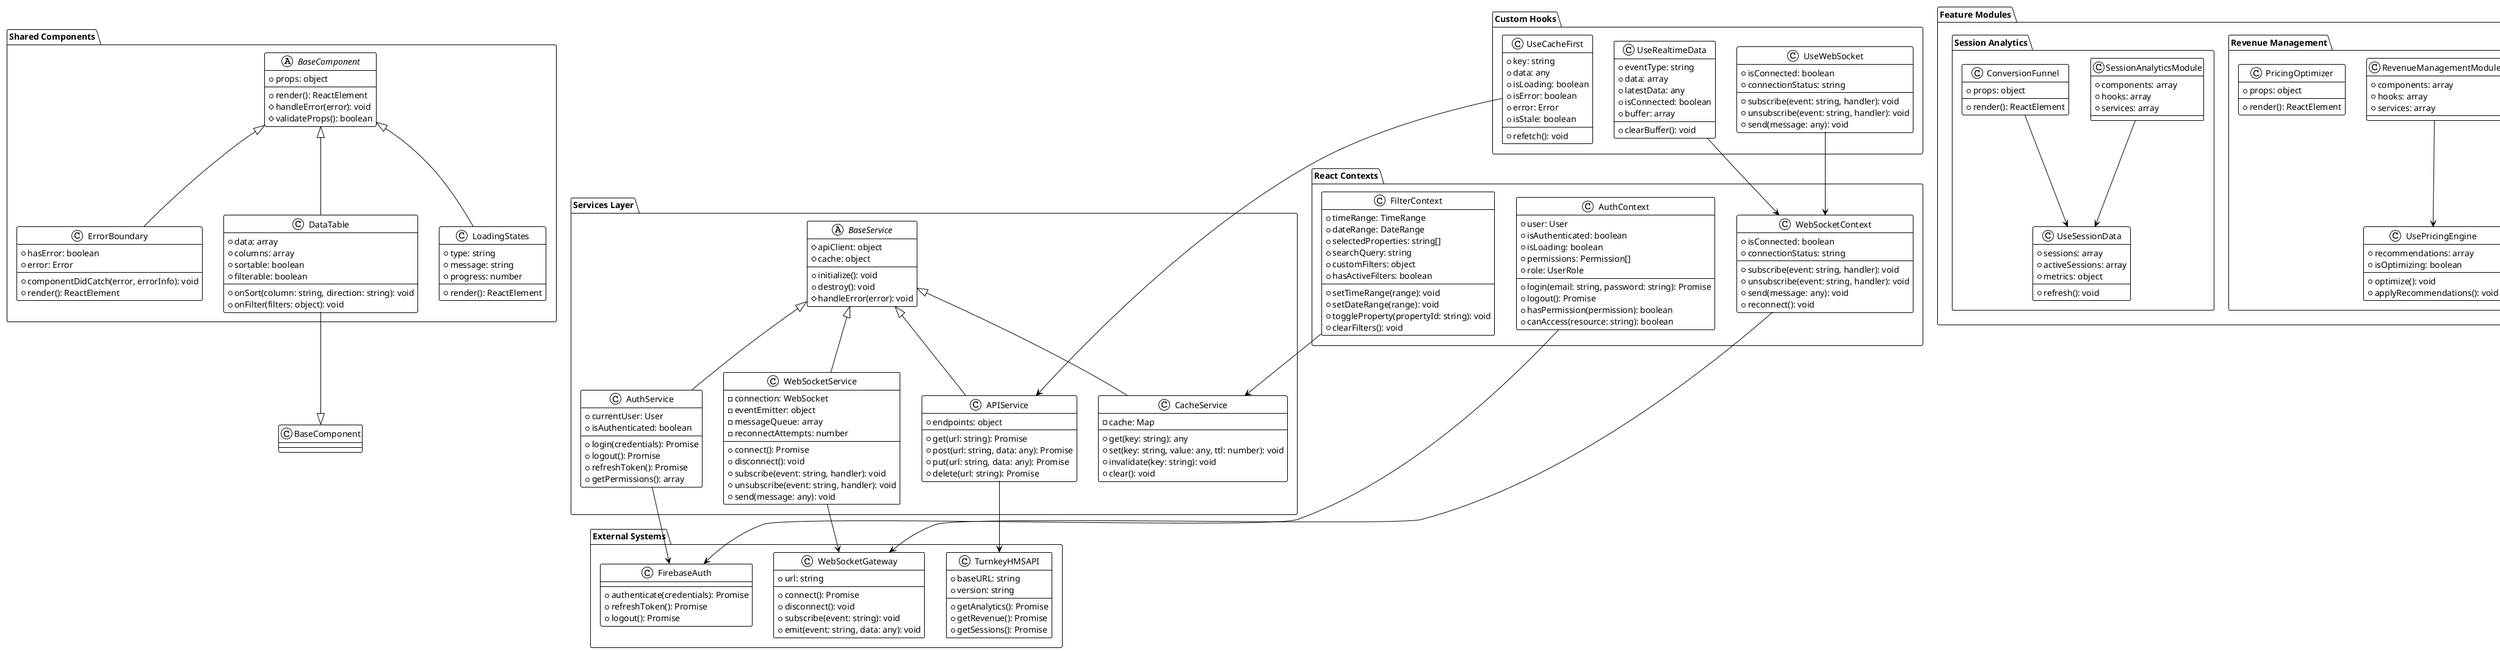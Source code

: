 /' 
TurnkeyHMS Admin Dashboard - Complete UML Documentation
This file contains all UML diagrams for the system architecture
'/

'====================================================================
' 1. CLASS DIAGRAM - Core Architecture
'====================================================================

@startuml TurnkeyHMS_Class_Diagram

!theme plain

package "External Systems" {
    class TurnkeyHMSAPI {
        +baseURL: string
        +version: string
        +getAnalytics(): Promise
        +getRevenue(): Promise
        +getSessions(): Promise
    }
    
    class WebSocketGateway {
        +url: string
        +connect(): Promise
        +disconnect(): void
        +subscribe(event: string): void
        +emit(event: string, data: any): void
    }
    
    class FirebaseAuth {
        +authenticate(credentials): Promise
        +refreshToken(): Promise
        +logout(): Promise
    }
}

package "React Contexts" {
    class AuthContext {
        +user: User
        +isAuthenticated: boolean
        +isLoading: boolean
        +permissions: Permission[]
        +role: UserRole
        +login(email: string, password: string): Promise
        +logout(): Promise
        +hasPermission(permission): boolean
        +canAccess(resource: string): boolean
    }
    
    class WebSocketContext {
        +isConnected: boolean
        +connectionStatus: string
        +subscribe(event: string, handler): void
        +unsubscribe(event: string, handler): void
        +send(message: any): void
        +reconnect(): void
    }
    
    class FilterContext {
        +timeRange: TimeRange
        +dateRange: DateRange
        +selectedProperties: string[]
        +searchQuery: string
        +customFilters: object
        +setTimeRange(range): void
        +setDateRange(range): void
        +toggleProperty(propertyId: string): void
        +clearFilters(): void
        +hasActiveFilters: boolean
    }
}

package "Services Layer" {
    abstract class BaseService {
        #apiClient: object
        #cache: object
        +initialize(): void
        +destroy(): void
        #handleError(error): void
    }
    
    class APIService extends BaseService {
        +endpoints: object
        +get(url: string): Promise
        +post(url: string, data: any): Promise
        +put(url: string, data: any): Promise
        +delete(url: string): Promise
    }
    
    class WebSocketService extends BaseService {
        -connection: WebSocket
        -eventEmitter: object
        -messageQueue: array
        -reconnectAttempts: number
        +connect(): Promise
        +disconnect(): void
        +subscribe(event: string, handler): void
        +unsubscribe(event: string, handler): void
        +send(message: any): void
    }
    
    class CacheService extends BaseService {
        -cache: Map
        +get(key: string): any
        +set(key: string, value: any, ttl: number): void
        +invalidate(key: string): void
        +clear(): void
    }
    
    class AuthService extends BaseService {
        +currentUser: User
        +isAuthenticated: boolean
        +login(credentials): Promise
        +logout(): Promise
        +refreshToken(): Promise
        +getPermissions(): array
    }
}

package "Custom Hooks" {
    class UseRealtimeData {
        +eventType: string
        +data: array
        +latestData: any
        +isConnected: boolean
        +buffer: array
        +clearBuffer(): void
    }
    
    class UseCacheFirst {
        +key: string
        +data: any
        +isLoading: boolean
        +isError: boolean
        +error: Error
        +isStale: boolean
        +refetch(): void
    }
    
    class UseWebSocket {
        +isConnected: boolean
        +connectionStatus: string
        +subscribe(event: string, handler): void
        +unsubscribe(event: string, handler): void
        +send(message: any): void
    }
}

package "Feature Modules" {
    package "AI Insights" {
        class AIInsightsModule {
            +components: array
            +hooks: array
            +services: array
        }
        
        class PredictiveModels {
            +props: object
            +render(): ReactElement
        }
        
        class UseMLPredictions {
            +predictions: array
            +isLoading: boolean
            +confidence: number
            +refresh(): void
        }
    }
    
    package "Revenue Management" {
        class RevenueManagementModule {
            +components: array
            +hooks: array
            +services: array
        }
        
        class PricingOptimizer {
            +props: object
            +render(): ReactElement
        }
        
        class UsePricingEngine {
            +recommendations: array
            +isOptimizing: boolean
            +optimize(): void
            +applyRecommendations(): void
        }
    }
    
    package "Session Analytics" {
        class SessionAnalyticsModule {
            +components: array
            +hooks: array
            +services: array
        }
        
        class ConversionFunnel {
            +props: object
            +render(): ReactElement
        }
        
        class UseSessionData {
            +sessions: array
            +activeSessions: array
            +metrics: object
            +refresh(): void
        }
    }
}

package "Shared Components" {
    abstract class BaseComponent {
        +props: object
        +render(): ReactElement
        #handleError(error): void
        #validateProps(): boolean
    }
    
    class DataTable extends BaseComponent {
        +data: array
        +columns: array
        +sortable: boolean
        +filterable: boolean
        +onSort(column: string, direction: string): void
        +onFilter(filters: object): void
    }
    
    class LoadingStates extends BaseComponent {
        +type: string
        +message: string
        +progress: number
        +render(): ReactElement
    }
    
    class ErrorBoundary extends BaseComponent {
        +hasError: boolean
        +error: Error
        +componentDidCatch(error, errorInfo): void
        +render(): ReactElement
    }
}

package "Layout Components" {
    class DashboardShell extends BaseComponent {
        +children: ReactNode
        +sidebar: boolean
        +navigation: object
        +render(): ReactElement
    }
    
    class NavigationBar extends BaseComponent {
        +user: User
        +notifications: array
        +onLogout(): void
        +render(): ReactElement
    }
    
    class TimeFilterControls extends BaseComponent {
        +timeRange: object
        +presets: array
        +onChange(range): void
        +render(): ReactElement
    }
}

package "Types" {
    class User {
        +id: string
        +email: string
        +name: string
        +role: UserRole
        +permissions: array
        +lastLogin: Date
    }
    
    class UserSession {
        +id: string
        +userId: string
        +startTime: Date
        +endTime: Date
        +events: array
        +deviceInfo: object
        +location: object
    }
    
    class SessionEvent {
        +id: string
        +type: EventType
        +timestamp: Date
        +data: any
        +sessionId: string
    }
    
    enum UserRole {
        ADMIN
        MANAGER
        ANALYST
        VIEWER
    }
    
    enum EventType {
        PAGE_VIEW
        BOOKING_ATTEMPT
        BOOKING_COMPLETE
        SESSION_START
        SESSION_END
    }
}

AuthContext --> FirebaseAuth
WebSocketContext --> WebSocketGateway
FilterContext --> CacheService

APIService --> TurnkeyHMSAPI
WebSocketService --> WebSocketGateway
AuthService --> FirebaseAuth

UseRealtimeData --> WebSocketContext
UseCacheFirst --> APIService
UseWebSocket --> WebSocketContext

AIInsightsModule --> UseMLPredictions
RevenueManagementModule --> UsePricingEngine
SessionAnalyticsModule --> UseSessionData

PredictiveModels --> UseMLPredictions
ConversionFunnel --> UseSessionData
DataTable --|> BaseComponent

DashboardShell *-- NavigationBar
DashboardShell *-- TimeFilterControls

User --> UserRole
UserSession *-- SessionEvent
SessionEvent --> EventType

@enduml

'====================================================================
' 2. COMPONENT DIAGRAM - Module Architecture
'====================================================================

@startuml TurnkeyHMS_Component_Diagram

!theme plain

package "TurnkeyHMS Admin Dashboard" {
    
    package "External Systems" {
        component [TurnkeyHMS API] as API
        component [WebSocket Gateway] as WSGateway
        component [Firebase Auth] as FirebaseAuth
        component [Event Stream] as EventStream
    }
    
    package "Application Core" {
        component [React App Shell] as AppShell
        component [Vite Build System] as Vite
        component [TypeScript Compiler] as TSC
        
        interface "Component Interface" as IComponent
        interface "Service Interface" as IService
        interface "Hook Interface" as IHook
    }
    
    package "Context Providers" {
        component [Auth Context] as AuthCtx
        component [WebSocket Context] as WSCtx
        component [Filter Context] as FilterCtx
        
        AuthCtx ..> IService
        WSCtx ..> IService
        FilterCtx ..> IService
    }
    
    package "Service Layer" {
        component [API Service] as APIService
        component [WebSocket Service] as WSService
        component [Cache Service] as CacheService
        component [Auth Service] as AuthService
        
        APIService ..> IService
        WSService ..> IService
        CacheService ..> IService
        AuthService ..> IService
    }
    
    package "Custom Hooks" {
        component [useRealtimeData] as useRealtime
        component [useCacheFirst] as useCacheFirst
        component [useWebSocket] as useWS
        component [useSessionAnalytics] as useSession
        component [useRevenueMetrics] as useRevenue
        component [useMLPredictions] as useML
        
        useRealtime ..> IHook
        useCacheFirst ..> IHook
        useWS ..> IHook
        useSession ..> IHook
        useRevenue ..> IHook
        useML ..> IHook
    }
    
    package "Feature Modules" {
        
        package "AI Insights Module" {
            component [Predictive Models] as PredictiveComp
            component [Anomaly Detection] as AnomalyComp
            component [Recommendation Engine] as RecommendationComp
            component [Insights Dashboard] as InsightsDash
            
            PredictiveComp ..> IComponent
            AnomalyComp ..> IComponent
            RecommendationComp ..> IComponent
            InsightsDash ..> IComponent
        }
        
        package "Revenue Management Module" {
            component [Pricing Optimizer] as PricingComp
            component [Demand Forecast] as DemandComp
            component [Competitor Analysis] as CompetitorComp
            component [Revenue Performance] as RevenueComp
            
            PricingComp ..> IComponent
            DemandComp ..> IComponent
            CompetitorComp ..> IComponent
            RevenueComp ..> IComponent
        }
        
        package "Session Analytics Module" {
            component [Session Overview] as SessionOverview
            component [Journey Map] as JourneyMap
            component [Conversion Funnel] as ConversionFunnel
            component [Abandonment Analysis] as AbandonmentAnalysis
            
            SessionOverview ..> IComponent
            JourneyMap ..> IComponent
            ConversionFunnel ..> IComponent
            AbandonmentAnalysis ..> IComponent
        }
    }
    
    package "Shared Components" {
        component [Data Table] as DataTable
        component [Loading States] as LoadingStates
        component [Error Boundary] as ErrorBoundary
        component [Chart Components] as ChartComponents
        
        DataTable ..> IComponent
        LoadingStates ..> IComponent
        ErrorBoundary ..> IComponent
        ChartComponents ..> IComponent
    }
    
    package "Layout Components" {
        component [Dashboard Shell] as DashboardShell
        component [Navigation Bar] as NavBar
        component [Time Filter Controls] as TimeFilters
        component [Sidebar] as Sidebar
        
        DashboardShell ..> IComponent
        NavBar ..> IComponent
        TimeFilters ..> IComponent
        Sidebar ..> IComponent
    }
    
    package "Real-time Components" {
        component [Activity Feed] as ActivityFeed
        component [Live Session Monitor] as LiveMonitor
        component [Active Users Tracker] as ActiveUsers
        
        ActivityFeed ..> IComponent
        LiveMonitor ..> IComponent
        ActiveUsers ..> IComponent
    }
}

API --> APIService
WSGateway --> WSService
FirebaseAuth --> AuthService
EventStream --> WSService

APIService --> CacheService
WSService --> WSCtx
AuthService --> AuthCtx
CacheService --> useCacheFirst

useRealtime --> WSCtx
useCacheFirst --> APIService
useWS --> WSCtx
useSession --> APIService
useRevenue --> APIService
useML --> APIService

PredictiveComp --> useML
AnomalyComp --> useML
RecommendationComp --> useML
InsightsDash --> useML

PricingComp --> useRevenue
DemandComp --> useRevenue
CompetitorComp --> APIService
RevenueComp --> useRevenue

SessionOverview --> useSession
JourneyMap --> useSession
ConversionFunnel --> useSession
AbandonmentAnalysis --> useSession

ActivityFeed --> useRealtime
LiveMonitor --> useRealtime
ActiveUsers --> useRealtime

DashboardShell --> NavBar
DashboardShell --> TimeFilters
DashboardShell --> Sidebar
NavBar --> AuthCtx
TimeFilters --> FilterCtx

ConversionFunnel --> DataTable
SessionOverview --> ChartComponents
ErrorBoundary --> LoadingStates

@enduml

'====================================================================
' 3. SEQUENCE DIAGRAM - User Authentication Flow
'====================================================================

@startuml Authentication_Sequence

!theme plain

actor User
participant "Login Component" as LoginComp
participant "Auth Context" as AuthCtx
participant "Auth Service" as AuthSvc
participant "Firebase Auth" as Firebase
participant "API Service" as API
participant "Dashboard Shell" as Dashboard

User -> LoginComp : Enter credentials
activate LoginComp

LoginComp -> AuthCtx : login(email, password)
activate AuthCtx

AuthCtx -> AuthSvc : authenticate(credentials)
activate AuthSvc

AuthSvc -> Firebase : signInWithEmailAndPassword()
activate Firebase

Firebase --> AuthSvc : User token + profile
deactivate Firebase

AuthSvc -> API : setAuthToken(token)
activate API
API --> AuthSvc : Token configured
deactivate API

AuthSvc -> AuthSvc : getPermissions()
AuthSvc --> AuthCtx : User + permissions
deactivate AuthSvc

AuthCtx -> AuthCtx : Update context state
AuthCtx --> LoginComp : Authentication successful
deactivate AuthCtx

LoginComp -> Dashboard : Navigate to dashboard
activate Dashboard

Dashboard -> AuthCtx : Check authentication
AuthCtx --> Dashboard : User authenticated

Dashboard -> API : Initialize data fetching
activate API
API --> Dashboard : Initial dashboard data
deactivate API

Dashboard --> User : Display dashboard
deactivate Dashboard
deactivate LoginComp

@enduml

'====================================================================
' 4. SEQUENCE DIAGRAM - Real-time Data Streaming Flow
'====================================================================

@startuml Realtime_Data_Flow

!theme plain

participant "Dashboard Component" as Dashboard
participant "useRealtimeData Hook" as Hook
participant "WebSocket Context" as WSCtx
participant "WebSocket Service" as WSSvc
participant "WebSocket Gateway" as WSGateway
participant "Event Stream" as EventStream

Dashboard -> Hook : Subscribe to session.updated
activate Hook

Hook -> WSCtx : subscribe(session.updated, handler)
activate WSCtx

WSCtx -> WSSvc : addSubscription(session.updated)
activate WSSvc

alt WebSocket not connected
    WSSvc -> WSGateway : connect()
    activate WSGateway
    WSGateway --> WSSvc : Connection established
    deactivate WSGateway
end

WSSvc -> WSSvc : Register event handler
WSSvc --> WSCtx : Subscription active
deactivate WSSvc

WSCtx --> Hook : Subscription confirmed
deactivate WSCtx

note over EventStream : Real-time events occur

EventStream -> WSGateway : New session event
activate WSGateway

WSGateway -> WSSvc : WebSocket message
activate WSSvc

WSSvc -> WSSvc : Parse message
WSSvc -> WSSvc : Validate event

WSSvc -> WSCtx : Emit session.updated event
activate WSCtx

WSCtx -> Hook : Trigger event handler
activate Hook

Hook -> Hook : Update local state
Hook -> Hook : Apply data transformation

Hook -> Dashboard : Re-render with new data
activate Dashboard

Dashboard --> Dashboard : Update UI components
deactivate Dashboard

deactivate Hook
deactivate WSCtx
deactivate WSSvc
deactivate WSGateway

@enduml

'====================================================================
' 5. SEQUENCE DIAGRAM - Revenue Optimization Flow
'====================================================================

@startuml Revenue_Optimization_Flow

!theme plain

actor "Revenue Manager" as Manager
participant "Pricing Optimizer" as PricingComp
participant "usePricingEngine Hook" as PricingHook
participant "Revenue API Service" as RevenueAPI
participant "AI Service" as AIService
participant "Cache Service" as Cache

Manager -> PricingComp : Request pricing optimization
activate PricingComp

PricingComp -> PricingHook : optimize()
activate PricingHook

PricingHook -> Cache : Check cached recommendations
activate Cache
Cache --> PricingHook : Cache miss or expired
deactivate Cache

PricingHook -> RevenueAPI : getCurrentMetrics()
activate RevenueAPI
RevenueAPI --> PricingHook : Current revenue data
deactivate RevenueAPI

PricingHook -> AIService : getPricingRecommendations(metrics)
activate AIService

AIService -> AIService : Run ML models
AIService -> AIService : Apply business rules
AIService -> AIService : Calculate confidence scores

AIService --> PricingHook : Pricing recommendations
deactivate AIService

PricingHook -> Cache : Store recommendations (TTL: 10min)
activate Cache
Cache --> PricingHook : Cached
deactivate Cache

PricingHook -> PricingHook : Validate recommendations
PricingHook --> PricingComp : Display recommendations
deactivate PricingHook

PricingComp --> Manager : Show pricing suggestions
deactivate PricingComp

alt Manager approves recommendations
    Manager -> PricingComp : Apply recommendations
    activate PricingComp
    
    PricingComp -> PricingHook : applyRecommendations()
    activate PricingHook
    
    PricingHook -> RevenueAPI : updatePricing(recommendations)
    activate RevenueAPI
    RevenueAPI --> PricingHook : Pricing updated
    deactivate RevenueAPI
    
    PricingHook --> PricingComp : Success
    deactivate PricingHook
    
    PricingComp --> Manager : Pricing applied
    deactivate PricingComp
end

@enduml

'====================================================================
' 6. DEPLOYMENT DIAGRAM
'====================================================================

@startuml Deployment_Diagram

!theme plain

node "Development Environment" {
    artifact "React Dev Server" as DevServer
    artifact "Vite HMR" as ViteHMR
    artifact "TypeScript Compiler" as TSCompiler
    
    DevServer --> ViteHMR : Hot reload
    ViteHMR --> TSCompiler : Type checking
}

node "Build Pipeline" {
    artifact "Vite Build" as ViteBuild
    artifact "TypeScript Build" as TSBuild
    artifact "Bundle Optimizer" as BundleOpt
    artifact "Asset Pipeline" as AssetPipe
    
    TSBuild --> ViteBuild : Compiled code
    ViteBuild --> BundleOpt : Optimized bundle
    BundleOpt --> AssetPipe : Static assets
}

node "CDN / Static Hosting" {
    artifact "Static Assets" as StaticAssets
    artifact "HTML Shell" as HTMLShell
    artifact "JavaScript Bundle" as JSBundle
    artifact "CSS Bundle" as CSSBundle
    
    StaticAssets --> HTMLShell
    StaticAssets --> JSBundle
    StaticAssets --> CSSBundle
}

node "API Server" {
    artifact "TurnkeyHMS API" as HMSAPI
    artifact "Analytics Service" as AnalyticsAPI
    artifact "Revenue Service" as RevenueAPI
    artifact "AI Service" as AIAPI
    
    HMSAPI --> AnalyticsAPI : Internal routing
    HMSAPI --> RevenueAPI : Internal routing
    HMSAPI --> AIAPI : Internal routing
}

node "WebSocket Server" {
    artifact "WebSocket Gateway" as WSGateway
    artifact "Event Router" as EventRouter
    artifact "Connection Manager" as ConnManager
    
    WSGateway --> EventRouter : Route events
    EventRouter --> ConnManager : Manage connections
}

node "Authentication Server" {
    artifact "Firebase Auth" as FirebaseAuth
    artifact "JWT Service" as JWTService
    artifact "Permission Service" as PermissionSvc
    
    FirebaseAuth --> JWTService : Token generation
    JWTService --> PermissionSvc : Role resolution
}

node "Caching Layer" {
    artifact "Redis Cache" as Redis
    artifact "CDN Cache" as CDNCache
    
    Redis --> CDNCache : Cache invalidation
}

node "Monitoring & Logging" {
    artifact "Error Tracking" as ErrorTrack
    artifact "Performance Monitor" as PerfMonitor
    artifact "Analytics Tracker" as AnalyticsTracker
    
    ErrorTrack --> PerfMonitor : Performance data
    PerfMonitor --> AnalyticsTracker : Usage metrics
}

DevServer ..> ViteBuild : Build for production
AssetPipe ..> StaticAssets : Deploy assets

HTMLShell --> JSBundle : Loads application
JSBundle --> HMSAPI : API requests
JSBundle --> WSGateway : WebSocket connection
JSBundle --> FirebaseAuth : Authentication

HMSAPI --> Redis : Cache responses
WSGateway --> Redis : Session storage
FirebaseAuth --> Redis : Token cache

JSBundle --> ErrorTrack : Error reporting
JSBundle --> PerfMonitor : Performance data
JSBundle --> AnalyticsTracker : Usage events

@enduml

'====================================================================
' 7. ACTIVITY DIAGRAM - Session Analytics Analysis Process
'====================================================================

@startuml Session_Analytics_Activity

!theme plain

start

:User opens Session Analytics dashboard;

:Load initial session data from cache;

if (Cache hit?) then (yes)
    :Display cached session data;
    :Show "stale data" indicator;
else (no)
    :Show loading skeleton;
endif

:Fetch fresh session data from API;

if (API request successful?) then (yes)
    :Update cache with fresh data;
    :Remove stale data indicator;
else (no)
    :Show error message;
    :Retry with exponential backoff;
    if (Retry successful?) then (yes)
        :Update cache with fresh data;
    else (no)
        :Display "offline mode" message;
        :Continue with cached data;
    endif
endif

:Subscribe to real-time session events;

partition "Real-time Processing" {
    :Receive session event via WebSocket;
    
    if (Event type?) then (session.started)
        :Add new session to active list;
        :Update active user count;
    elseif (session.updated)
        :Update session in real-time;
        :Recalculate metrics;
    elseif (session.ended)
        :Move session to completed;
        :Update conversion metrics;
    endif
    
    :Apply data transformations;
    :Update UI components;
}

:User interacts with filters;

if (Filter changed?) then (yes)
    :Apply filters to dataset;
    :Update URL with filter state;
    :Recalculate aggregated metrics;
    :Update visualizations;
endif

:User clicks on funnel stage;

:Drill down to stage details;
:Show session breakdown;
:Display drop-off analysis;

:User exports data;

:Generate export file;
:Download CSV/PDF report;

stop

@enduml

'====================================================================
' 8. ACTIVITY DIAGRAM - Revenue Optimization Workflow
'====================================================================

@startuml Revenue_Optimization_Activity

!theme plain

start

:Revenue Manager accesses Pricing Optimizer;

:Load current revenue metrics;
:Display occupancy trends;
:Show competitor analysis;

:Manager requests pricing optimization;

partition "AI Analysis" {
    :Gather historical booking data;
    :Analyze seasonal patterns;
    :Evaluate competitor pricing;
    :Consider market events;
    
    :Run ML prediction models;
    :Calculate demand elasticity;
    :Generate pricing recommendations;
    :Assign confidence scores;
}

:Apply business rules validation;

if (Recommendations valid?) then (yes)
    :Display pricing suggestions;
    :Show expected revenue impact;
    :Highlight risk factors;
else (no)
    :Log validation errors;
    :Display fallback recommendations;
    :Notify of limitations;
endif

:Manager reviews recommendations;

if (Manager approves?) then (yes)
    partition "Price Implementation" {
        :Validate rate parity rules;
        :Check minimum price thresholds;
        :Ensure maximum daily changes;
        
        if (All validations pass?) then (yes)
            :Apply pricing changes;
            :Update booking engine;
            :Notify channel partners;
            :Log pricing decisions;
        else (no)
            :Show validation errors;
            :Request manual override;
            
            if (Override approved?) then (yes)
                :Apply with override flag;
                :Log override reason;
            else (no)
                :Cancel pricing update;
                :Return to recommendations;
            endif
        endif
    }
    
    :Monitor pricing performance;
    :Track booking velocity changes;
    :Update ML models with results;
    
else (no)
    :Save recommendations as draft;
    :Allow manual price adjustments;
    :Provide "what-if" scenarios;
endif

:Generate pricing report;
:Update revenue dashboard;
:Schedule next optimization;

stop

@enduml

'====================================================================
' 9. USE CASE DIAGRAM
'====================================================================

@startuml Use_Case_Diagram

!theme plain

left to right direction

actor "Hotel Manager" as Manager
actor "Revenue Analyst" as Analyst
actor "Data Scientist" as DataScientist
actor "System Admin" as Admin

rectangle "TurnkeyHMS Admin Dashboard" {
    
    package "Authentication & Authorization" {
        usecase "Login to Dashboard" as Login
        usecase "Manage User Permissions" as Permissions
        usecase "Reset Password" as ResetPwd
    }
    
    package "Session Analytics" {
        usecase "View Session Overview" as SessionOverview
        usecase "Analyze User Journey" as JourneyAnalysis
        usecase "Track Conversion Funnel" as ConversionFunnel
        usecase "Monitor Active Sessions" as ActiveSessions
        usecase "Export Session Data" as ExportSessions
    }
    
    package "Revenue Management" {
        usecase "Optimize Pricing" as PricingOpt
        usecase "Generate Demand Forecast" as DemandForecast
        usecase "Analyze Competitor Rates" as CompetitorAnalysis
        usecase "Track Revenue Performance" as RevenueTracking
        usecase "Apply Pricing Rules" as PricingRules
    }
    
    package "AI Insights" {
        usecase "Generate Predictive Models" as PredictiveModels
        usecase "Detect Anomalies" as AnomalyDetection
        usecase "Recommend Actions" as ActionRecommendations
        usecase "Analyze Customer Segments" as CustomerSegments
        usecase "Predict Churn Risk" as ChurnPrediction
    }
    
    package "Real-time Monitoring" {
        usecase "Monitor Live Bookings" as LiveBookings
        usecase "Track System Health" as SystemHealth
        usecase "View Activity Feed" as ActivityFeed
        usecase "Receive Alerts" as ReceiveAlerts
    }
    
    package "Data Management" {
        usecase "Filter Dashboard Data" as FilterData
        usecase "Customize Time Ranges" as TimeRanges
        usecase "Export Reports" as ExportReports
        usecase "Configure Dashboards" as ConfigDashboards
    }
    
    package "System Administration" {
        usecase "Manage System Settings" as SystemSettings
        usecase "Monitor Performance" as MonitorPerf
        usecase "Manage Integrations" as ManageIntegrations
        usecase "View System Logs" as ViewLogs
    }
}

Manager --> Login
Manager --> SessionOverview
Manager --> JourneyAnalysis
Manager --> ConversionFunnel
Manager --> PricingOpt
Manager --> DemandForecast
Manager --> RevenueTracking
Manager --> LiveBookings
Manager --> ActivityFeed
Manager --> FilterData
Manager --> TimeRanges
Manager --> ExportReports
Manager --> ReceiveAlerts

Analyst --> Login
Analyst --> SessionOverview
Analyst --> JourneyAnalysis
Analyst --> ConversionFunnel
Analyst --> ActiveSessions
Analyst --> ExportSessions
Analyst --> CompetitorAnalysis
Analyst --> RevenueTracking
Analyst --> PredictiveModels
Analyst --> AnomalyDetection
Analyst --> CustomerSegments
Analyst --> FilterData
Analyst --> TimeRanges
Analyst --> ExportReports
Analyst --> ConfigDashboards

DataScientist --> Login
DataScientist --> PredictiveModels
DataScientist --> AnomalyDetection
DataScientist --> ActionRecommendations
DataScientist --> CustomerSegments
DataScientist --> ChurnPrediction
DataScientist --> ExportSessions
DataScientist --> FilterData
DataScientist --> ExportReports

Admin --> Login
Admin --> Permissions
Admin --> ResetPwd
Admin --> SystemSettings
Admin --> MonitorPerf
Admin --> ManageIntegrations
Admin --> ViewLogs
Admin --> SystemHealth

Login <-- Permissions : extends
SessionOverview <-- JourneyAnalysis : includes
ConversionFunnel <-- JourneyAnalysis : includes
PricingOpt <-- DemandForecast : includes
PricingOpt <-- CompetitorAnalysis : includes
PricingOpt <-- PricingRules : includes
PredictiveModels <-- ActionRecommendations : includes
AnomalyDetection <-- ReceiveAlerts : extends
FilterData <-- TimeRanges : includes
ExportReports <-- ExportSessions : extends

@enduml

